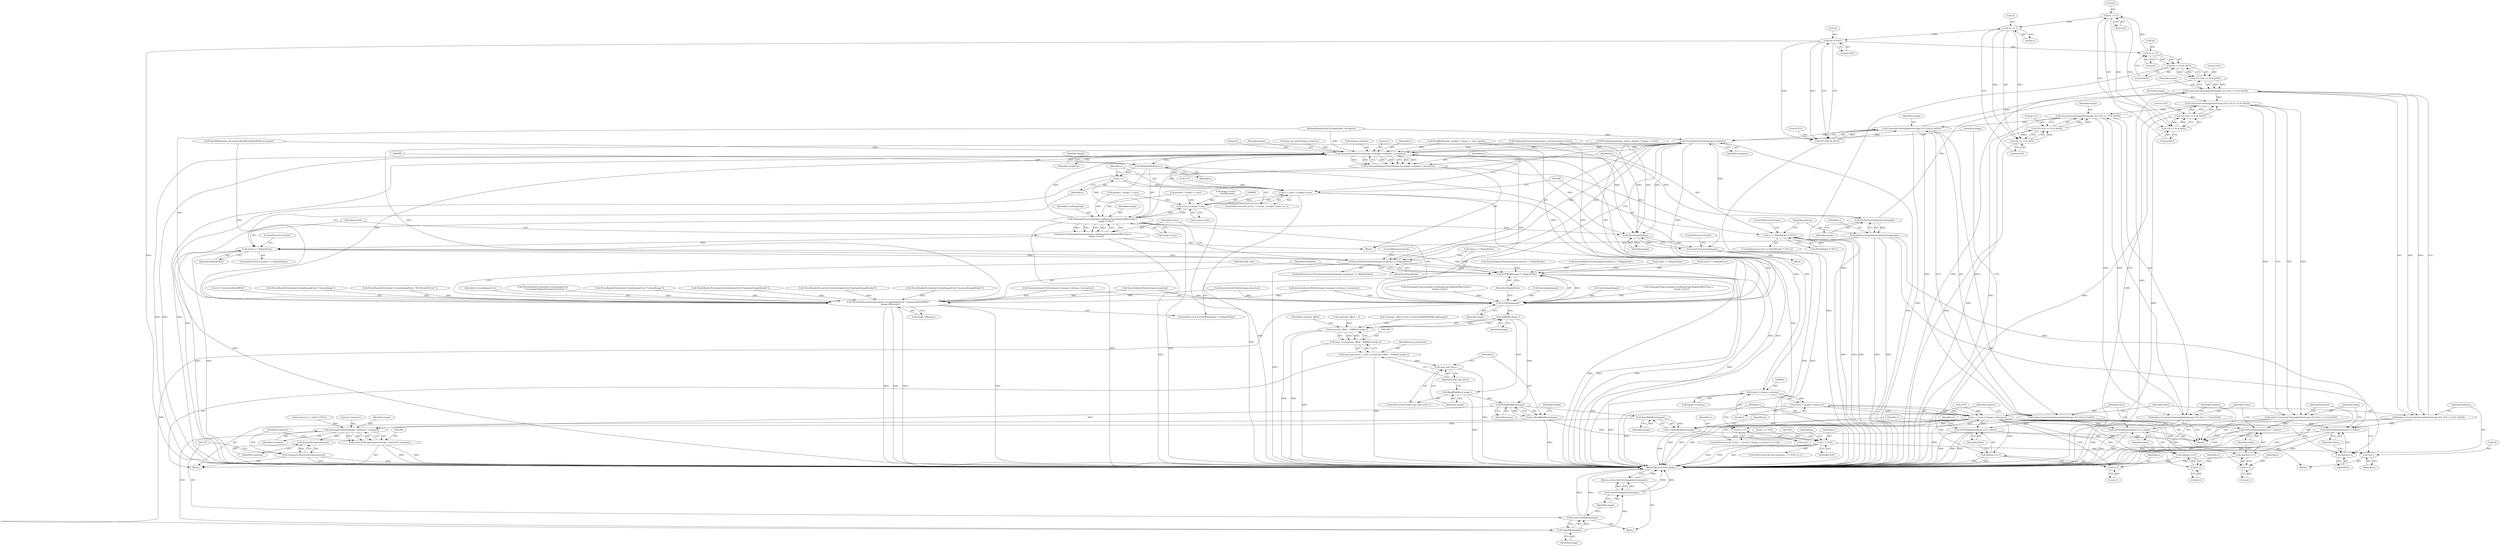 digraph "0_ImageMagick_424d40ebfcde48bb872eba75179d3d73704fdf1f@pointer" {
"1000935" [label="(Call,*p >> 4)"];
"1000918" [label="(Call,*p >> 6)"];
"1000972" [label="(Call,(*p) & 0x03)"];
"1000954" [label="(Call,*p >> 2)"];
"1000935" [label="(Call,*p >> 4)"];
"1000934" [label="(Call,(*p >> 4) & 0x03)"];
"1000932" [label="(Call,3UL-((*p >> 4) & 0x03))"];
"1000930" [label="(Call,ConstrainColormapIndex(image,3UL-((*p >> 4) & 0x03)))"];
"1000928" [label="(Call,index=ConstrainColormapIndex(image,3UL-((*p >> 4) & 0x03)))"];
"1000940" [label="(Call,SetPixelIndex(indexes+x+1,index))"];
"1000949" [label="(Call,ConstrainColormapIndex(image,3UL-((*p >> 2) & 0x03)))"];
"1000947" [label="(Call,index=ConstrainColormapIndex(image,3UL-((*p >> 2) & 0x03)))"];
"1000959" [label="(Call,SetPixelIndex(indexes+x+2,index))"];
"1000968" [label="(Call,ConstrainColormapIndex(image,3UL-((*p) & 0x03)))"];
"1000913" [label="(Call,ConstrainColormapIndex(image,3UL-((*p >> 6) & 0x03)))"];
"1000911" [label="(Call,index=ConstrainColormapIndex(image,3UL-((*p >> 6) & 0x03)))"];
"1000923" [label="(Call,SetPixelIndex(indexes+x,index))"];
"1000966" [label="(Call,index=ConstrainColormapIndex(image,3UL-((*p) & 0x03)))"];
"1000976" [label="(Call,SetPixelIndex(indexes+x+3,index))"];
"1000987" [label="(Call,SyncAuthenticPixels(image,exception))"];
"1000874" [label="(Call,QueueAuthenticPixels(image,0,y,image->columns,1,exception))"];
"1000872" [label="(Call,q=QueueAuthenticPixels(image,0,y,image->columns,1,exception))"];
"1000884" [label="(Call,q == (PixelPacket *) NULL)"];
"1000892" [label="(Call,GetAuthenticIndexQueue(image))"];
"1000890" [label="(Call,indexes=GetAuthenticIndexQueue(image))"];
"1000924" [label="(Call,indexes+x)"];
"1000901" [label="(Call,(ssize_t) image->columns)"];
"1000900" [label="(Call,(ssize_t) image->columns-3)"];
"1000898" [label="(Call,x < (ssize_t) image->columns-3)"];
"1000907" [label="(Call,x+=4)"];
"1000941" [label="(Call,indexes+x+1)"];
"1000943" [label="(Call,x+1)"];
"1000960" [label="(Call,indexes+x+2)"];
"1000962" [label="(Call,x+2)"];
"1000977" [label="(Call,indexes+x+3)"];
"1000979" [label="(Call,x+3)"];
"1000997" [label="(Call,(MagickOffsetType) y)"];
"1000869" [label="(Call,y++)"];
"1000862" [label="(Call,y < (ssize_t) image->rows)"];
"1000994" [label="(Call,SetImageProgress(image,LoadImageTag,(MagickOffsetType) y,\n          image->rows))"];
"1000864" [label="(Call,(ssize_t) image->rows)"];
"1000992" [label="(Call,status=SetImageProgress(image,LoadImageTag,(MagickOffsetType) y,\n          image->rows))"];
"1001004" [label="(Call,status == MagickFalse)"];
"1000986" [label="(Call,SyncAuthenticPixels(image,exception) == MagickFalse)"];
"1001143" [label="(Call,EOFBlob(image) != MagickFalse)"];
"1001010" [label="(Call,SyncImage(image))"];
"1001008" [label="(Call,(void) SyncImage(image))"];
"1001144" [label="(Call,EOFBlob(image))"];
"1001171" [label="(Call,TellBlob( image ))"];
"1001169" [label="(Call,comment_offset - TellBlob( image ))"];
"1001167" [label="(Call,(size_t) (comment_offset - TellBlob( image )))"];
"1001165" [label="(Call,num_pad_bytes = (size_t) (comment_offset - TellBlob( image )))"];
"1001174" [label="(Call,num_pad_bytes--)"];
"1001176" [label="(Call,ReadBlobByte( image ))"];
"1001180" [label="(Call,ReadBlobByte(image))"];
"1001178" [label="(Call,c=ReadBlobByte(image))"];
"1001195" [label="(Call,c != EOF)"];
"1001247" [label="(Call,*p=c)"];
"1001253" [label="(Call,ReadBlobByte(image))"];
"1001251" [label="(Call,c=ReadBlobByte(image))"];
"1001270" [label="(Call,SetImageProperty(image,\"comment\",comment))"];
"1001268" [label="(Call,(void) SetImageProperty(image,\"comment\",comment))"];
"1001276" [label="(Call,DestroyString(comment))"];
"1001274" [label="(Call,comment=DestroyString(comment))"];
"1001280" [label="(Call,CloseBlob(image))"];
"1001278" [label="(Call,(void) CloseBlob(image))"];
"1001283" [label="(Call,GetFirstImageInList(image))"];
"1001282" [label="(Return,return(GetFirstImageInList(image));)"];
"1001147" [label="(Call,ThrowFileException(exception,CorruptImageError,\"UnexpectedEndOfFile\",\n      image->filename))"];
"1000953" [label="(Call,(*p >> 2) & 0x03)"];
"1000951" [label="(Call,3UL-((*p >> 2) & 0x03))"];
"1000917" [label="(Call,(*p >> 6) & 0x03)"];
"1000915" [label="(Call,3UL-((*p >> 6) & 0x03))"];
"1000970" [label="(Call,3UL-((*p) & 0x03))"];
"1000960" [label="(Call,indexes+x+2)"];
"1000890" [label="(Call,indexes=GetAuthenticIndexQueue(image))"];
"1000939" [label="(Literal,0x03)"];
"1000913" [label="(Call,ConstrainColormapIndex(image,3UL-((*p >> 6) & 0x03)))"];
"1001007" [label="(ControlStructure,break;)"];
"1000909" [label="(Literal,4)"];
"1000864" [label="(Call,(ssize_t) image->rows)"];
"1001252" [label="(Identifier,c)"];
"1001142" [label="(ControlStructure,if (EOFBlob(image) != MagickFalse))"];
"1000917" [label="(Call,(*p >> 6) & 0x03)"];
"1001181" [label="(Identifier,image)"];
"1000873" [label="(Identifier,q)"];
"1000898" [label="(Call,x < (ssize_t) image->columns-3)"];
"1001260" [label="(Call,comment == (char *) NULL)"];
"1001272" [label="(Literal,\"comment\")"];
"1000884" [label="(Call,q == (PixelPacket *) NULL)"];
"1001281" [label="(Identifier,image)"];
"1000946" [label="(Identifier,index)"];
"1000896" [label="(Identifier,x)"];
"1000829" [label="(Call,SyncAuthenticPixels(image,exception) == MagickFalse)"];
"1000908" [label="(Identifier,x)"];
"1000994" [label="(Call,SetImageProgress(image,LoadImageTag,(MagickOffsetType) y,\n          image->rows))"];
"1000957" [label="(Literal,2)"];
"1000943" [label="(Call,x+1)"];
"1000958" [label="(Literal,0x03)"];
"1000977" [label="(Call,indexes+x+3)"];
"1001129" [label="(Call,SyncImage(image))"];
"1001031" [label="(Call,QueueAuthenticPixels(image,0,y,image->columns,1,exception))"];
"1001170" [label="(Identifier,comment_offset)"];
"1000131" [label="(Call,comment_offset = 0)"];
"1001113" [label="(Call,SetImageProgress(image,LoadImageTag,(MagickOffsetType) y,\n          image->rows))"];
"1001280" [label="(Call,CloseBlob(image))"];
"1000952" [label="(Literal,3UL)"];
"1000899" [label="(Identifier,x)"];
"1000921" [label="(Literal,6)"];
"1000928" [label="(Call,index=ConstrainColormapIndex(image,3UL-((*p >> 4) & 0x03)))"];
"1000895" [label="(Call,x=0)"];
"1000945" [label="(Literal,1)"];
"1000912" [label="(Identifier,index)"];
"1000988" [label="(Identifier,image)"];
"1000959" [label="(Call,SetPixelIndex(indexes+x+2,index))"];
"1000894" [label="(ControlStructure,for (x=0; x < (ssize_t) image->columns-3; x+=4))"];
"1001174" [label="(Call,num_pad_bytes--)"];
"1000926" [label="(Identifier,x)"];
"1001169" [label="(Call,comment_offset - TellBlob( image ))"];
"1001276" [label="(Call,DestroyString(comment))"];
"1001253" [label="(Call,ReadBlobByte(image))"];
"1000948" [label="(Identifier,index)"];
"1001248" [label="(Call,*p)"];
"1000953" [label="(Call,(*p >> 2) & 0x03)"];
"1000986" [label="(Call,SyncAuthenticPixels(image,exception) == MagickFalse)"];
"1000702" [label="(Call,packets * image -> rows)"];
"1001200" [label="(Block,)"];
"1000871" [label="(Block,)"];
"1000923" [label="(Call,SetPixelIndex(indexes+x,index))"];
"1001179" [label="(Identifier,c)"];
"1000927" [label="(Identifier,index)"];
"1000906" [label="(Literal,3)"];
"1000882" [label="(Identifier,exception)"];
"1000726" [label="(Call,ThrowReaderException( CorruptImageError, \"RLEDecoderError\" ))"];
"1001149" [label="(Identifier,CorruptImageError)"];
"1000900" [label="(Call,(ssize_t) image->columns-3)"];
"1000625" [label="(Call,SetImageExtent(image,image->columns,image->rows))"];
"1001180" [label="(Call,ReadBlobByte(image))"];
"1000954" [label="(Call,*p >> 2)"];
"1000968" [label="(Call,ConstrainColormapIndex(image,3UL-((*p) & 0x03)))"];
"1000893" [label="(Identifier,image)"];
"1000911" [label="(Call,index=ConstrainColormapIndex(image,3UL-((*p >> 6) & 0x03)))"];
"1000666" [label="(Call,image->rows*\n     sizeof(*pixels))"];
"1001175" [label="(Identifier,num_pad_bytes)"];
"1000965" [label="(Identifier,index)"];
"1001257" [label="(Identifier,p)"];
"1001165" [label="(Call,num_pad_bytes = (size_t) (comment_offset - TellBlob( image )))"];
"1000934" [label="(Call,(*p >> 4) & 0x03)"];
"1001247" [label="(Call,*p=c)"];
"1000634" [label="(Call,status == MagickFalse)"];
"1001274" [label="(Call,comment=DestroyString(comment))"];
"1000995" [label="(Identifier,image)"];
"1000883" [label="(ControlStructure,if (q == (PixelPacket *) NULL))"];
"1000962" [label="(Call,x+2)"];
"1001254" [label="(Identifier,image)"];
"1000915" [label="(Call,3UL-((*p >> 6) & 0x03))"];
"1000996" [label="(Identifier,LoadImageTag)"];
"1000980" [label="(Identifier,x)"];
"1000914" [label="(Identifier,image)"];
"1001106" [label="(Call,SyncAuthenticPixels(image,exception))"];
"1001199" [label="(Identifier,p)"];
"1000961" [label="(Identifier,indexes)"];
"1000874" [label="(Call,QueueAuthenticPixels(image,0,y,image->columns,1,exception))"];
"1001010" [label="(Call,SyncImage(image))"];
"1001146" [label="(Identifier,MagickFalse)"];
"1001173" [label="(ControlStructure,while (num_pad_bytes--))"];
"1001271" [label="(Identifier,image)"];
"1001001" [label="(Identifier,image)"];
"1000389" [label="(Call,comment_offset=(ssize_t) ((int) ReadBlobMSBLong(image)))"];
"1000878" [label="(Call,image->columns)"];
"1001000" [label="(Call,image->rows)"];
"1000112" [label="(Block,)"];
"1001147" [label="(Call,ThrowFileException(exception,CorruptImageError,\"UnexpectedEndOfFile\",\n      image->filename))"];
"1001011" [label="(Identifier,image)"];
"1000990" [label="(Identifier,MagickFalse)"];
"1000951" [label="(Call,3UL-((*p >> 2) & 0x03))"];
"1000964" [label="(Literal,2)"];
"1000863" [label="(Identifier,y)"];
"1000940" [label="(Call,SetPixelIndex(indexes+x+1,index))"];
"1000972" [label="(Call,(*p) & 0x03)"];
"1000869" [label="(Call,y++)"];
"1001008" [label="(Call,(void) SyncImage(image))"];
"1000881" [label="(Literal,1)"];
"1001278" [label="(Call,(void) CloseBlob(image))"];
"1000731" [label="(Call,ThrowReaderException(CorruptImageError,\n         \"UnrecognizedImageCompressionType\" ))"];
"1000992" [label="(Call,status=SetImageProgress(image,LoadImageTag,(MagickOffsetType) y,\n          image->rows))"];
"1001268" [label="(Call,(void) SetImageProperty(image,\"comment\",comment))"];
"1001166" [label="(Identifier,num_pad_bytes)"];
"1001282" [label="(Return,return(GetFirstImageInList(image));)"];
"1000901" [label="(Call,(ssize_t) image->columns)"];
"1000947" [label="(Call,index=ConstrainColormapIndex(image,3UL-((*p >> 2) & 0x03)))"];
"1001196" [label="(Identifier,c)"];
"1001191" [label="(ControlStructure,for (p=comment; c != EOF; p++))"];
"1000932" [label="(Call,3UL-((*p >> 4) & 0x03))"];
"1001005" [label="(Identifier,status)"];
"1001195" [label="(Call,c != EOF)"];
"1000967" [label="(Identifier,index)"];
"1000859" [label="(Call,y=0)"];
"1000969" [label="(Identifier,image)"];
"1000950" [label="(Identifier,image)"];
"1001105" [label="(Call,SyncAuthenticPixels(image,exception) == MagickFalse)"];
"1001285" [label="(MethodReturn,static Image *)"];
"1000877" [label="(Identifier,y)"];
"1001004" [label="(Call,status == MagickFalse)"];
"1000982" [label="(Identifier,index)"];
"1001012" [label="(ControlStructure,break;)"];
"1001176" [label="(Call,ReadBlobByte( image ))"];
"1001178" [label="(Call,c=ReadBlobByte(image))"];
"1000966" [label="(Call,index=ConstrainColormapIndex(image,3UL-((*p) & 0x03)))"];
"1000886" [label="(Call,(PixelPacket *) NULL)"];
"1000379" [label="(Call,ThrowReaderException(CorruptImageError,\"CorruptImage\"))"];
"1000929" [label="(Identifier,index)"];
"1000847" [label="(Call,status == MagickFalse)"];
"1001145" [label="(Identifier,image)"];
"1000916" [label="(Literal,3UL)"];
"1000830" [label="(Call,SyncAuthenticPixels(image,exception))"];
"1000970" [label="(Call,3UL-((*p) & 0x03))"];
"1000876" [label="(Literal,0)"];
"1000991" [label="(ControlStructure,break;)"];
"1000997" [label="(Call,(MagickOffsetType) y)"];
"1001148" [label="(Identifier,exception)"];
"1001275" [label="(Identifier,comment)"];
"1000922" [label="(Literal,0x03)"];
"1000721" [label="(Call,packets * image -> rows)"];
"1001171" [label="(Call,TellBlob( image ))"];
"1000942" [label="(Identifier,indexes)"];
"1000718" [label="(Call,DecodeImage(image, pixels, packets * image -> rows))"];
"1000944" [label="(Identifier,x)"];
"1000872" [label="(Call,q=QueueAuthenticPixels(image,0,y,image->columns,1,exception))"];
"1001003" [label="(ControlStructure,if (status == MagickFalse))"];
"1001160" [label="(Block,)"];
"1000955" [label="(Call,*p)"];
"1001183" [label="(Identifier,length)"];
"1000979" [label="(Call,x+3)"];
"1000866" [label="(Call,image->rows)"];
"1000862" [label="(Call,y < (ssize_t) image->rows)"];
"1001277" [label="(Identifier,comment)"];
"1000885" [label="(Identifier,q)"];
"1000907" [label="(Call,x+=4)"];
"1000935" [label="(Call,*p >> 4)"];
"1001133" [label="(Call,ThrowReaderException(CorruptImageError,\"ImproperImageHeader\"))"];
"1000700" [label="(Call,ReadBlob(image, packets * image -> rows, pixels))"];
"1000963" [label="(Identifier,x)"];
"1000993" [label="(Identifier,status)"];
"1001177" [label="(Identifier,image)"];
"1001144" [label="(Call,EOFBlob(image))"];
"1000837" [label="(Call,SetImageProgress(image,LoadImageTag,(MagickOffsetType) y,\n          image->rows))"];
"1000853" [label="(Call,SyncImage(image))"];
"1001273" [label="(Identifier,comment)"];
"1000471" [label="(Call,ThrowReaderException(CorruptImageError,\"ImproperImageHeader\"))"];
"1001250" [label="(Identifier,c)"];
"1000973" [label="(Call,*p)"];
"1000933" [label="(Literal,3UL)"];
"1000111" [label="(MethodParameterIn,ExceptionInfo *exception)"];
"1000930" [label="(Call,ConstrainColormapIndex(image,3UL-((*p >> 4) & 0x03)))"];
"1000987" [label="(Call,SyncAuthenticPixels(image,exception))"];
"1001251" [label="(Call,c=ReadBlobByte(image))"];
"1000918" [label="(Call,*p >> 6)"];
"1000858" [label="(ControlStructure,for (y=0; y < (ssize_t) image->rows; y++))"];
"1000989" [label="(Identifier,exception)"];
"1000978" [label="(Identifier,indexes)"];
"1000931" [label="(Identifier,image)"];
"1001197" [label="(Identifier,EOF)"];
"1000219" [label="(Call,ThrowReaderException(CorruptImageError,\"ImproperImageHeader\"))"];
"1001167" [label="(Call,(size_t) (comment_offset - TellBlob( image )))"];
"1001150" [label="(Literal,\"UnexpectedEndOfFile\")"];
"1000447" [label="(Call,c == EOF)"];
"1000938" [label="(Literal,4)"];
"1000925" [label="(Identifier,indexes)"];
"1000949" [label="(Call,ConstrainColormapIndex(image,3UL-((*p >> 2) & 0x03)))"];
"1000985" [label="(ControlStructure,if (SyncAuthenticPixels(image,exception) == MagickFalse))"];
"1000651" [label="(Call,bits_per_pixel*image->columns)"];
"1000999" [label="(Identifier,y)"];
"1000759" [label="(Call,QueueAuthenticPixels(image,0,y,image->columns,1,exception))"];
"1000975" [label="(Literal,0x03)"];
"1001006" [label="(Identifier,MagickFalse)"];
"1000424" [label="(Call,ThrowReaderException(CorruptImageError,\"CorruptImage\"))"];
"1000910" [label="(Block,)"];
"1001143" [label="(Call,EOFBlob(image) != MagickFalse)"];
"1000891" [label="(Identifier,indexes)"];
"1000903" [label="(Call,image->columns)"];
"1000857" [label="(Block,)"];
"1000936" [label="(Call,*p)"];
"1000919" [label="(Call,*p)"];
"1001151" [label="(Call,image->filename)"];
"1000941" [label="(Call,indexes+x+1)"];
"1000924" [label="(Call,indexes+x)"];
"1000889" [label="(ControlStructure,break;)"];
"1000181" [label="(Call,OpenBlob(image_info,image,ReadBinaryBlobMode,exception))"];
"1000875" [label="(Identifier,image)"];
"1001172" [label="(Identifier,image)"];
"1000976" [label="(Call,SetPixelIndex(indexes+x+3,index))"];
"1000981" [label="(Literal,3)"];
"1001284" [label="(Identifier,image)"];
"1001157" [label="(Identifier,pdb_info)"];
"1001123" [label="(Call,status == MagickFalse)"];
"1001283" [label="(Call,GetFirstImageInList(image))"];
"1000971" [label="(Literal,3UL)"];
"1000892" [label="(Call,GetAuthenticIndexQueue(image))"];
"1001270" [label="(Call,SetImageProperty(image,\"comment\",comment))"];
"1000870" [label="(Identifier,y)"];
"1000984" [label="(Identifier,p)"];
"1000935" -> "1000934"  [label="AST: "];
"1000935" -> "1000938"  [label="CFG: "];
"1000936" -> "1000935"  [label="AST: "];
"1000938" -> "1000935"  [label="AST: "];
"1000939" -> "1000935"  [label="CFG: "];
"1000935" -> "1000934"  [label="DDG: "];
"1000935" -> "1000934"  [label="DDG: "];
"1000918" -> "1000935"  [label="DDG: "];
"1000935" -> "1000954"  [label="DDG: "];
"1000918" -> "1000917"  [label="AST: "];
"1000918" -> "1000921"  [label="CFG: "];
"1000919" -> "1000918"  [label="AST: "];
"1000921" -> "1000918"  [label="AST: "];
"1000922" -> "1000918"  [label="CFG: "];
"1000918" -> "1000917"  [label="DDG: "];
"1000918" -> "1000917"  [label="DDG: "];
"1000972" -> "1000918"  [label="DDG: "];
"1000972" -> "1000970"  [label="AST: "];
"1000972" -> "1000975"  [label="CFG: "];
"1000973" -> "1000972"  [label="AST: "];
"1000975" -> "1000972"  [label="AST: "];
"1000970" -> "1000972"  [label="CFG: "];
"1000972" -> "1001285"  [label="DDG: "];
"1000972" -> "1000970"  [label="DDG: "];
"1000972" -> "1000970"  [label="DDG: "];
"1000954" -> "1000972"  [label="DDG: "];
"1000954" -> "1000953"  [label="AST: "];
"1000954" -> "1000957"  [label="CFG: "];
"1000955" -> "1000954"  [label="AST: "];
"1000957" -> "1000954"  [label="AST: "];
"1000958" -> "1000954"  [label="CFG: "];
"1000954" -> "1000953"  [label="DDG: "];
"1000954" -> "1000953"  [label="DDG: "];
"1000934" -> "1000932"  [label="AST: "];
"1000934" -> "1000939"  [label="CFG: "];
"1000939" -> "1000934"  [label="AST: "];
"1000932" -> "1000934"  [label="CFG: "];
"1000934" -> "1001285"  [label="DDG: "];
"1000934" -> "1000932"  [label="DDG: "];
"1000934" -> "1000932"  [label="DDG: "];
"1000932" -> "1000930"  [label="AST: "];
"1000933" -> "1000932"  [label="AST: "];
"1000930" -> "1000932"  [label="CFG: "];
"1000932" -> "1001285"  [label="DDG: "];
"1000932" -> "1000930"  [label="DDG: "];
"1000932" -> "1000930"  [label="DDG: "];
"1000930" -> "1000928"  [label="AST: "];
"1000931" -> "1000930"  [label="AST: "];
"1000928" -> "1000930"  [label="CFG: "];
"1000930" -> "1001285"  [label="DDG: "];
"1000930" -> "1000928"  [label="DDG: "];
"1000930" -> "1000928"  [label="DDG: "];
"1000913" -> "1000930"  [label="DDG: "];
"1000930" -> "1000949"  [label="DDG: "];
"1000928" -> "1000910"  [label="AST: "];
"1000929" -> "1000928"  [label="AST: "];
"1000942" -> "1000928"  [label="CFG: "];
"1000928" -> "1001285"  [label="DDG: "];
"1000928" -> "1000940"  [label="DDG: "];
"1000940" -> "1000910"  [label="AST: "];
"1000940" -> "1000946"  [label="CFG: "];
"1000941" -> "1000940"  [label="AST: "];
"1000946" -> "1000940"  [label="AST: "];
"1000948" -> "1000940"  [label="CFG: "];
"1000940" -> "1001285"  [label="DDG: "];
"1000940" -> "1001285"  [label="DDG: "];
"1000898" -> "1000940"  [label="DDG: "];
"1000949" -> "1000947"  [label="AST: "];
"1000949" -> "1000951"  [label="CFG: "];
"1000950" -> "1000949"  [label="AST: "];
"1000951" -> "1000949"  [label="AST: "];
"1000947" -> "1000949"  [label="CFG: "];
"1000949" -> "1001285"  [label="DDG: "];
"1000949" -> "1000947"  [label="DDG: "];
"1000949" -> "1000947"  [label="DDG: "];
"1000951" -> "1000949"  [label="DDG: "];
"1000951" -> "1000949"  [label="DDG: "];
"1000949" -> "1000968"  [label="DDG: "];
"1000947" -> "1000910"  [label="AST: "];
"1000948" -> "1000947"  [label="AST: "];
"1000961" -> "1000947"  [label="CFG: "];
"1000947" -> "1001285"  [label="DDG: "];
"1000947" -> "1000959"  [label="DDG: "];
"1000959" -> "1000910"  [label="AST: "];
"1000959" -> "1000965"  [label="CFG: "];
"1000960" -> "1000959"  [label="AST: "];
"1000965" -> "1000959"  [label="AST: "];
"1000967" -> "1000959"  [label="CFG: "];
"1000959" -> "1001285"  [label="DDG: "];
"1000959" -> "1001285"  [label="DDG: "];
"1000898" -> "1000959"  [label="DDG: "];
"1000968" -> "1000966"  [label="AST: "];
"1000968" -> "1000970"  [label="CFG: "];
"1000969" -> "1000968"  [label="AST: "];
"1000970" -> "1000968"  [label="AST: "];
"1000966" -> "1000968"  [label="CFG: "];
"1000968" -> "1001285"  [label="DDG: "];
"1000968" -> "1000913"  [label="DDG: "];
"1000968" -> "1000966"  [label="DDG: "];
"1000968" -> "1000966"  [label="DDG: "];
"1000970" -> "1000968"  [label="DDG: "];
"1000970" -> "1000968"  [label="DDG: "];
"1000968" -> "1000987"  [label="DDG: "];
"1000913" -> "1000911"  [label="AST: "];
"1000913" -> "1000915"  [label="CFG: "];
"1000914" -> "1000913"  [label="AST: "];
"1000915" -> "1000913"  [label="AST: "];
"1000911" -> "1000913"  [label="CFG: "];
"1000913" -> "1001285"  [label="DDG: "];
"1000913" -> "1000911"  [label="DDG: "];
"1000913" -> "1000911"  [label="DDG: "];
"1000892" -> "1000913"  [label="DDG: "];
"1000915" -> "1000913"  [label="DDG: "];
"1000915" -> "1000913"  [label="DDG: "];
"1000911" -> "1000910"  [label="AST: "];
"1000912" -> "1000911"  [label="AST: "];
"1000925" -> "1000911"  [label="CFG: "];
"1000911" -> "1001285"  [label="DDG: "];
"1000911" -> "1000923"  [label="DDG: "];
"1000923" -> "1000910"  [label="AST: "];
"1000923" -> "1000927"  [label="CFG: "];
"1000924" -> "1000923"  [label="AST: "];
"1000927" -> "1000923"  [label="AST: "];
"1000929" -> "1000923"  [label="CFG: "];
"1000923" -> "1001285"  [label="DDG: "];
"1000923" -> "1001285"  [label="DDG: "];
"1000890" -> "1000923"  [label="DDG: "];
"1000898" -> "1000923"  [label="DDG: "];
"1000966" -> "1000910"  [label="AST: "];
"1000967" -> "1000966"  [label="AST: "];
"1000978" -> "1000966"  [label="CFG: "];
"1000966" -> "1001285"  [label="DDG: "];
"1000966" -> "1000976"  [label="DDG: "];
"1000976" -> "1000910"  [label="AST: "];
"1000976" -> "1000982"  [label="CFG: "];
"1000977" -> "1000976"  [label="AST: "];
"1000982" -> "1000976"  [label="AST: "];
"1000984" -> "1000976"  [label="CFG: "];
"1000976" -> "1001285"  [label="DDG: "];
"1000976" -> "1001285"  [label="DDG: "];
"1000976" -> "1001285"  [label="DDG: "];
"1000898" -> "1000976"  [label="DDG: "];
"1000987" -> "1000986"  [label="AST: "];
"1000987" -> "1000989"  [label="CFG: "];
"1000988" -> "1000987"  [label="AST: "];
"1000989" -> "1000987"  [label="AST: "];
"1000990" -> "1000987"  [label="CFG: "];
"1000987" -> "1001285"  [label="DDG: "];
"1000987" -> "1000874"  [label="DDG: "];
"1000987" -> "1000986"  [label="DDG: "];
"1000987" -> "1000986"  [label="DDG: "];
"1000892" -> "1000987"  [label="DDG: "];
"1000874" -> "1000987"  [label="DDG: "];
"1000111" -> "1000987"  [label="DDG: "];
"1000987" -> "1000994"  [label="DDG: "];
"1000987" -> "1001010"  [label="DDG: "];
"1000987" -> "1001144"  [label="DDG: "];
"1000987" -> "1001147"  [label="DDG: "];
"1000874" -> "1000872"  [label="AST: "];
"1000874" -> "1000882"  [label="CFG: "];
"1000875" -> "1000874"  [label="AST: "];
"1000876" -> "1000874"  [label="AST: "];
"1000877" -> "1000874"  [label="AST: "];
"1000878" -> "1000874"  [label="AST: "];
"1000881" -> "1000874"  [label="AST: "];
"1000882" -> "1000874"  [label="AST: "];
"1000872" -> "1000874"  [label="CFG: "];
"1000874" -> "1001285"  [label="DDG: "];
"1000874" -> "1001285"  [label="DDG: "];
"1000874" -> "1001285"  [label="DDG: "];
"1000874" -> "1000872"  [label="DDG: "];
"1000874" -> "1000872"  [label="DDG: "];
"1000874" -> "1000872"  [label="DDG: "];
"1000874" -> "1000872"  [label="DDG: "];
"1000874" -> "1000872"  [label="DDG: "];
"1000874" -> "1000872"  [label="DDG: "];
"1000625" -> "1000874"  [label="DDG: "];
"1000700" -> "1000874"  [label="DDG: "];
"1000718" -> "1000874"  [label="DDG: "];
"1000994" -> "1000874"  [label="DDG: "];
"1000862" -> "1000874"  [label="DDG: "];
"1000651" -> "1000874"  [label="DDG: "];
"1000901" -> "1000874"  [label="DDG: "];
"1000181" -> "1000874"  [label="DDG: "];
"1000111" -> "1000874"  [label="DDG: "];
"1000874" -> "1000892"  [label="DDG: "];
"1000874" -> "1000901"  [label="DDG: "];
"1000874" -> "1000997"  [label="DDG: "];
"1000874" -> "1001010"  [label="DDG: "];
"1000874" -> "1001144"  [label="DDG: "];
"1000874" -> "1001147"  [label="DDG: "];
"1000872" -> "1000871"  [label="AST: "];
"1000873" -> "1000872"  [label="AST: "];
"1000885" -> "1000872"  [label="CFG: "];
"1000872" -> "1001285"  [label="DDG: "];
"1000872" -> "1000884"  [label="DDG: "];
"1000884" -> "1000883"  [label="AST: "];
"1000884" -> "1000886"  [label="CFG: "];
"1000885" -> "1000884"  [label="AST: "];
"1000886" -> "1000884"  [label="AST: "];
"1000889" -> "1000884"  [label="CFG: "];
"1000891" -> "1000884"  [label="CFG: "];
"1000884" -> "1001285"  [label="DDG: "];
"1000884" -> "1001285"  [label="DDG: "];
"1000884" -> "1001285"  [label="DDG: "];
"1000886" -> "1000884"  [label="DDG: "];
"1000892" -> "1000890"  [label="AST: "];
"1000892" -> "1000893"  [label="CFG: "];
"1000893" -> "1000892"  [label="AST: "];
"1000890" -> "1000892"  [label="CFG: "];
"1000892" -> "1000890"  [label="DDG: "];
"1000890" -> "1000871"  [label="AST: "];
"1000891" -> "1000890"  [label="AST: "];
"1000896" -> "1000890"  [label="CFG: "];
"1000890" -> "1001285"  [label="DDG: "];
"1000890" -> "1001285"  [label="DDG: "];
"1000890" -> "1000924"  [label="DDG: "];
"1000924" -> "1000926"  [label="CFG: "];
"1000925" -> "1000924"  [label="AST: "];
"1000926" -> "1000924"  [label="AST: "];
"1000927" -> "1000924"  [label="CFG: "];
"1000898" -> "1000924"  [label="DDG: "];
"1000901" -> "1000900"  [label="AST: "];
"1000901" -> "1000903"  [label="CFG: "];
"1000902" -> "1000901"  [label="AST: "];
"1000903" -> "1000901"  [label="AST: "];
"1000906" -> "1000901"  [label="CFG: "];
"1000901" -> "1001285"  [label="DDG: "];
"1000901" -> "1000900"  [label="DDG: "];
"1000900" -> "1000898"  [label="AST: "];
"1000900" -> "1000906"  [label="CFG: "];
"1000906" -> "1000900"  [label="AST: "];
"1000898" -> "1000900"  [label="CFG: "];
"1000900" -> "1001285"  [label="DDG: "];
"1000900" -> "1000898"  [label="DDG: "];
"1000900" -> "1000898"  [label="DDG: "];
"1000898" -> "1000894"  [label="AST: "];
"1000899" -> "1000898"  [label="AST: "];
"1000912" -> "1000898"  [label="CFG: "];
"1000988" -> "1000898"  [label="CFG: "];
"1000898" -> "1001285"  [label="DDG: "];
"1000898" -> "1001285"  [label="DDG: "];
"1000898" -> "1001285"  [label="DDG: "];
"1000907" -> "1000898"  [label="DDG: "];
"1000895" -> "1000898"  [label="DDG: "];
"1000898" -> "1000907"  [label="DDG: "];
"1000898" -> "1000941"  [label="DDG: "];
"1000898" -> "1000943"  [label="DDG: "];
"1000898" -> "1000960"  [label="DDG: "];
"1000898" -> "1000962"  [label="DDG: "];
"1000898" -> "1000977"  [label="DDG: "];
"1000898" -> "1000979"  [label="DDG: "];
"1000907" -> "1000894"  [label="AST: "];
"1000907" -> "1000909"  [label="CFG: "];
"1000908" -> "1000907"  [label="AST: "];
"1000909" -> "1000907"  [label="AST: "];
"1000899" -> "1000907"  [label="CFG: "];
"1000941" -> "1000943"  [label="CFG: "];
"1000942" -> "1000941"  [label="AST: "];
"1000943" -> "1000941"  [label="AST: "];
"1000946" -> "1000941"  [label="CFG: "];
"1000941" -> "1001285"  [label="DDG: "];
"1000943" -> "1000945"  [label="CFG: "];
"1000944" -> "1000943"  [label="AST: "];
"1000945" -> "1000943"  [label="AST: "];
"1000960" -> "1000962"  [label="CFG: "];
"1000961" -> "1000960"  [label="AST: "];
"1000962" -> "1000960"  [label="AST: "];
"1000965" -> "1000960"  [label="CFG: "];
"1000960" -> "1001285"  [label="DDG: "];
"1000962" -> "1000964"  [label="CFG: "];
"1000963" -> "1000962"  [label="AST: "];
"1000964" -> "1000962"  [label="AST: "];
"1000977" -> "1000979"  [label="CFG: "];
"1000978" -> "1000977"  [label="AST: "];
"1000979" -> "1000977"  [label="AST: "];
"1000982" -> "1000977"  [label="CFG: "];
"1000977" -> "1001285"  [label="DDG: "];
"1000977" -> "1001285"  [label="DDG: "];
"1000979" -> "1000981"  [label="CFG: "];
"1000980" -> "1000979"  [label="AST: "];
"1000981" -> "1000979"  [label="AST: "];
"1000997" -> "1000994"  [label="AST: "];
"1000997" -> "1000999"  [label="CFG: "];
"1000998" -> "1000997"  [label="AST: "];
"1000999" -> "1000997"  [label="AST: "];
"1001001" -> "1000997"  [label="CFG: "];
"1000997" -> "1001285"  [label="DDG: "];
"1000997" -> "1000869"  [label="DDG: "];
"1000997" -> "1000994"  [label="DDG: "];
"1000869" -> "1000858"  [label="AST: "];
"1000869" -> "1000870"  [label="CFG: "];
"1000870" -> "1000869"  [label="AST: "];
"1000863" -> "1000869"  [label="CFG: "];
"1000869" -> "1000862"  [label="DDG: "];
"1000862" -> "1000858"  [label="AST: "];
"1000862" -> "1000864"  [label="CFG: "];
"1000863" -> "1000862"  [label="AST: "];
"1000864" -> "1000862"  [label="AST: "];
"1000873" -> "1000862"  [label="CFG: "];
"1001009" -> "1000862"  [label="CFG: "];
"1000862" -> "1001285"  [label="DDG: "];
"1000862" -> "1001285"  [label="DDG: "];
"1000862" -> "1001285"  [label="DDG: "];
"1000859" -> "1000862"  [label="DDG: "];
"1000864" -> "1000862"  [label="DDG: "];
"1000994" -> "1000992"  [label="AST: "];
"1000994" -> "1001000"  [label="CFG: "];
"1000995" -> "1000994"  [label="AST: "];
"1000996" -> "1000994"  [label="AST: "];
"1001000" -> "1000994"  [label="AST: "];
"1000992" -> "1000994"  [label="CFG: "];
"1000994" -> "1001285"  [label="DDG: "];
"1000994" -> "1001285"  [label="DDG: "];
"1000994" -> "1001285"  [label="DDG: "];
"1000994" -> "1000864"  [label="DDG: "];
"1000994" -> "1000992"  [label="DDG: "];
"1000994" -> "1000992"  [label="DDG: "];
"1000994" -> "1000992"  [label="DDG: "];
"1000994" -> "1000992"  [label="DDG: "];
"1000864" -> "1000994"  [label="DDG: "];
"1000721" -> "1000994"  [label="DDG: "];
"1000702" -> "1000994"  [label="DDG: "];
"1000994" -> "1001010"  [label="DDG: "];
"1000994" -> "1001144"  [label="DDG: "];
"1000864" -> "1000866"  [label="CFG: "];
"1000865" -> "1000864"  [label="AST: "];
"1000866" -> "1000864"  [label="AST: "];
"1000864" -> "1001285"  [label="DDG: "];
"1000721" -> "1000864"  [label="DDG: "];
"1000702" -> "1000864"  [label="DDG: "];
"1000666" -> "1000864"  [label="DDG: "];
"1000992" -> "1000871"  [label="AST: "];
"1000993" -> "1000992"  [label="AST: "];
"1001005" -> "1000992"  [label="CFG: "];
"1000992" -> "1001285"  [label="DDG: "];
"1000992" -> "1001004"  [label="DDG: "];
"1001004" -> "1001003"  [label="AST: "];
"1001004" -> "1001006"  [label="CFG: "];
"1001005" -> "1001004"  [label="AST: "];
"1001006" -> "1001004"  [label="AST: "];
"1001007" -> "1001004"  [label="CFG: "];
"1000870" -> "1001004"  [label="CFG: "];
"1001004" -> "1001285"  [label="DDG: "];
"1001004" -> "1001285"  [label="DDG: "];
"1001004" -> "1000986"  [label="DDG: "];
"1000986" -> "1001004"  [label="DDG: "];
"1001004" -> "1001143"  [label="DDG: "];
"1000986" -> "1000985"  [label="AST: "];
"1000986" -> "1000990"  [label="CFG: "];
"1000990" -> "1000986"  [label="AST: "];
"1000991" -> "1000986"  [label="CFG: "];
"1000993" -> "1000986"  [label="CFG: "];
"1000986" -> "1001285"  [label="DDG: "];
"1000986" -> "1001285"  [label="DDG: "];
"1000634" -> "1000986"  [label="DDG: "];
"1000986" -> "1001143"  [label="DDG: "];
"1001143" -> "1001142"  [label="AST: "];
"1001143" -> "1001146"  [label="CFG: "];
"1001144" -> "1001143"  [label="AST: "];
"1001146" -> "1001143"  [label="AST: "];
"1001148" -> "1001143"  [label="CFG: "];
"1001157" -> "1001143"  [label="CFG: "];
"1001143" -> "1001285"  [label="DDG: "];
"1001143" -> "1001285"  [label="DDG: "];
"1001143" -> "1001285"  [label="DDG: "];
"1001144" -> "1001143"  [label="DDG: "];
"1000847" -> "1001143"  [label="DDG: "];
"1001105" -> "1001143"  [label="DDG: "];
"1000829" -> "1001143"  [label="DDG: "];
"1000634" -> "1001143"  [label="DDG: "];
"1001123" -> "1001143"  [label="DDG: "];
"1001010" -> "1001008"  [label="AST: "];
"1001010" -> "1001011"  [label="CFG: "];
"1001011" -> "1001010"  [label="AST: "];
"1001008" -> "1001010"  [label="CFG: "];
"1001010" -> "1001008"  [label="DDG: "];
"1000625" -> "1001010"  [label="DDG: "];
"1000700" -> "1001010"  [label="DDG: "];
"1000718" -> "1001010"  [label="DDG: "];
"1001010" -> "1001144"  [label="DDG: "];
"1001008" -> "1000857"  [label="AST: "];
"1001009" -> "1001008"  [label="AST: "];
"1001012" -> "1001008"  [label="CFG: "];
"1001008" -> "1001285"  [label="DDG: "];
"1001008" -> "1001285"  [label="DDG: "];
"1001144" -> "1001145"  [label="CFG: "];
"1001145" -> "1001144"  [label="AST: "];
"1001146" -> "1001144"  [label="CFG: "];
"1001129" -> "1001144"  [label="DDG: "];
"1000837" -> "1001144"  [label="DDG: "];
"1001113" -> "1001144"  [label="DDG: "];
"1000625" -> "1001144"  [label="DDG: "];
"1000700" -> "1001144"  [label="DDG: "];
"1000759" -> "1001144"  [label="DDG: "];
"1001106" -> "1001144"  [label="DDG: "];
"1000830" -> "1001144"  [label="DDG: "];
"1000853" -> "1001144"  [label="DDG: "];
"1000718" -> "1001144"  [label="DDG: "];
"1001031" -> "1001144"  [label="DDG: "];
"1001144" -> "1001171"  [label="DDG: "];
"1001144" -> "1001280"  [label="DDG: "];
"1001171" -> "1001169"  [label="AST: "];
"1001171" -> "1001172"  [label="CFG: "];
"1001172" -> "1001171"  [label="AST: "];
"1001169" -> "1001171"  [label="CFG: "];
"1001171" -> "1001169"  [label="DDG: "];
"1001171" -> "1001176"  [label="DDG: "];
"1001171" -> "1001180"  [label="DDG: "];
"1001169" -> "1001167"  [label="AST: "];
"1001170" -> "1001169"  [label="AST: "];
"1001167" -> "1001169"  [label="CFG: "];
"1001169" -> "1001285"  [label="DDG: "];
"1001169" -> "1001285"  [label="DDG: "];
"1001169" -> "1001167"  [label="DDG: "];
"1001169" -> "1001167"  [label="DDG: "];
"1000131" -> "1001169"  [label="DDG: "];
"1000389" -> "1001169"  [label="DDG: "];
"1001167" -> "1001165"  [label="AST: "];
"1001168" -> "1001167"  [label="AST: "];
"1001165" -> "1001167"  [label="CFG: "];
"1001167" -> "1001285"  [label="DDG: "];
"1001167" -> "1001165"  [label="DDG: "];
"1001165" -> "1001160"  [label="AST: "];
"1001166" -> "1001165"  [label="AST: "];
"1001175" -> "1001165"  [label="CFG: "];
"1001165" -> "1001285"  [label="DDG: "];
"1001165" -> "1001174"  [label="DDG: "];
"1001174" -> "1001173"  [label="AST: "];
"1001174" -> "1001175"  [label="CFG: "];
"1001175" -> "1001174"  [label="AST: "];
"1001177" -> "1001174"  [label="CFG: "];
"1001179" -> "1001174"  [label="CFG: "];
"1001174" -> "1001285"  [label="DDG: "];
"1001176" -> "1001173"  [label="AST: "];
"1001176" -> "1001177"  [label="CFG: "];
"1001177" -> "1001176"  [label="AST: "];
"1001175" -> "1001176"  [label="CFG: "];
"1001176" -> "1001285"  [label="DDG: "];
"1001176" -> "1001180"  [label="DDG: "];
"1001180" -> "1001178"  [label="AST: "];
"1001180" -> "1001181"  [label="CFG: "];
"1001181" -> "1001180"  [label="AST: "];
"1001178" -> "1001180"  [label="CFG: "];
"1001180" -> "1001178"  [label="DDG: "];
"1001180" -> "1001253"  [label="DDG: "];
"1001180" -> "1001270"  [label="DDG: "];
"1001178" -> "1001160"  [label="AST: "];
"1001179" -> "1001178"  [label="AST: "];
"1001183" -> "1001178"  [label="CFG: "];
"1001178" -> "1001285"  [label="DDG: "];
"1001178" -> "1001195"  [label="DDG: "];
"1001195" -> "1001191"  [label="AST: "];
"1001195" -> "1001197"  [label="CFG: "];
"1001196" -> "1001195"  [label="AST: "];
"1001197" -> "1001195"  [label="AST: "];
"1001204" -> "1001195"  [label="CFG: "];
"1001257" -> "1001195"  [label="CFG: "];
"1001195" -> "1001285"  [label="DDG: "];
"1001195" -> "1001285"  [label="DDG: "];
"1001195" -> "1001285"  [label="DDG: "];
"1001251" -> "1001195"  [label="DDG: "];
"1000447" -> "1001195"  [label="DDG: "];
"1001195" -> "1001247"  [label="DDG: "];
"1001247" -> "1001200"  [label="AST: "];
"1001247" -> "1001250"  [label="CFG: "];
"1001248" -> "1001247"  [label="AST: "];
"1001250" -> "1001247"  [label="AST: "];
"1001252" -> "1001247"  [label="CFG: "];
"1001253" -> "1001251"  [label="AST: "];
"1001253" -> "1001254"  [label="CFG: "];
"1001254" -> "1001253"  [label="AST: "];
"1001251" -> "1001253"  [label="CFG: "];
"1001253" -> "1001251"  [label="DDG: "];
"1001253" -> "1001270"  [label="DDG: "];
"1001251" -> "1001200"  [label="AST: "];
"1001252" -> "1001251"  [label="AST: "];
"1001199" -> "1001251"  [label="CFG: "];
"1001251" -> "1001285"  [label="DDG: "];
"1001270" -> "1001268"  [label="AST: "];
"1001270" -> "1001273"  [label="CFG: "];
"1001271" -> "1001270"  [label="AST: "];
"1001272" -> "1001270"  [label="AST: "];
"1001273" -> "1001270"  [label="AST: "];
"1001268" -> "1001270"  [label="CFG: "];
"1001270" -> "1001268"  [label="DDG: "];
"1001270" -> "1001268"  [label="DDG: "];
"1001270" -> "1001268"  [label="DDG: "];
"1001260" -> "1001270"  [label="DDG: "];
"1001270" -> "1001276"  [label="DDG: "];
"1001270" -> "1001280"  [label="DDG: "];
"1001268" -> "1001160"  [label="AST: "];
"1001269" -> "1001268"  [label="AST: "];
"1001275" -> "1001268"  [label="CFG: "];
"1001268" -> "1001285"  [label="DDG: "];
"1001268" -> "1001285"  [label="DDG: "];
"1001276" -> "1001274"  [label="AST: "];
"1001276" -> "1001277"  [label="CFG: "];
"1001277" -> "1001276"  [label="AST: "];
"1001274" -> "1001276"  [label="CFG: "];
"1001276" -> "1001274"  [label="DDG: "];
"1001274" -> "1001160"  [label="AST: "];
"1001275" -> "1001274"  [label="AST: "];
"1001279" -> "1001274"  [label="CFG: "];
"1001274" -> "1001285"  [label="DDG: "];
"1001274" -> "1001285"  [label="DDG: "];
"1001280" -> "1001278"  [label="AST: "];
"1001280" -> "1001281"  [label="CFG: "];
"1001281" -> "1001280"  [label="AST: "];
"1001278" -> "1001280"  [label="CFG: "];
"1001280" -> "1001278"  [label="DDG: "];
"1001280" -> "1001283"  [label="DDG: "];
"1001278" -> "1000112"  [label="AST: "];
"1001279" -> "1001278"  [label="AST: "];
"1001284" -> "1001278"  [label="CFG: "];
"1001278" -> "1001285"  [label="DDG: "];
"1001278" -> "1001285"  [label="DDG: "];
"1001283" -> "1001282"  [label="AST: "];
"1001283" -> "1001284"  [label="CFG: "];
"1001284" -> "1001283"  [label="AST: "];
"1001282" -> "1001283"  [label="CFG: "];
"1001283" -> "1001285"  [label="DDG: "];
"1001283" -> "1001285"  [label="DDG: "];
"1001283" -> "1001282"  [label="DDG: "];
"1001282" -> "1000112"  [label="AST: "];
"1001285" -> "1001282"  [label="CFG: "];
"1001282" -> "1001285"  [label="DDG: "];
"1001147" -> "1001142"  [label="AST: "];
"1001147" -> "1001151"  [label="CFG: "];
"1001148" -> "1001147"  [label="AST: "];
"1001149" -> "1001147"  [label="AST: "];
"1001150" -> "1001147"  [label="AST: "];
"1001151" -> "1001147"  [label="AST: "];
"1001157" -> "1001147"  [label="CFG: "];
"1001147" -> "1001285"  [label="DDG: "];
"1001147" -> "1001285"  [label="DDG: "];
"1001147" -> "1001285"  [label="DDG: "];
"1001147" -> "1001285"  [label="DDG: "];
"1000181" -> "1001147"  [label="DDG: "];
"1001106" -> "1001147"  [label="DDG: "];
"1000759" -> "1001147"  [label="DDG: "];
"1000830" -> "1001147"  [label="DDG: "];
"1001031" -> "1001147"  [label="DDG: "];
"1000111" -> "1001147"  [label="DDG: "];
"1001133" -> "1001147"  [label="DDG: "];
"1000471" -> "1001147"  [label="DDG: "];
"1000726" -> "1001147"  [label="DDG: "];
"1000379" -> "1001147"  [label="DDG: "];
"1000424" -> "1001147"  [label="DDG: "];
"1000219" -> "1001147"  [label="DDG: "];
"1000731" -> "1001147"  [label="DDG: "];
"1000953" -> "1000951"  [label="AST: "];
"1000953" -> "1000958"  [label="CFG: "];
"1000958" -> "1000953"  [label="AST: "];
"1000951" -> "1000953"  [label="CFG: "];
"1000953" -> "1001285"  [label="DDG: "];
"1000953" -> "1000951"  [label="DDG: "];
"1000953" -> "1000951"  [label="DDG: "];
"1000952" -> "1000951"  [label="AST: "];
"1000951" -> "1001285"  [label="DDG: "];
"1000917" -> "1000915"  [label="AST: "];
"1000917" -> "1000922"  [label="CFG: "];
"1000922" -> "1000917"  [label="AST: "];
"1000915" -> "1000917"  [label="CFG: "];
"1000917" -> "1001285"  [label="DDG: "];
"1000917" -> "1000915"  [label="DDG: "];
"1000917" -> "1000915"  [label="DDG: "];
"1000916" -> "1000915"  [label="AST: "];
"1000915" -> "1001285"  [label="DDG: "];
"1000971" -> "1000970"  [label="AST: "];
"1000970" -> "1001285"  [label="DDG: "];
}
